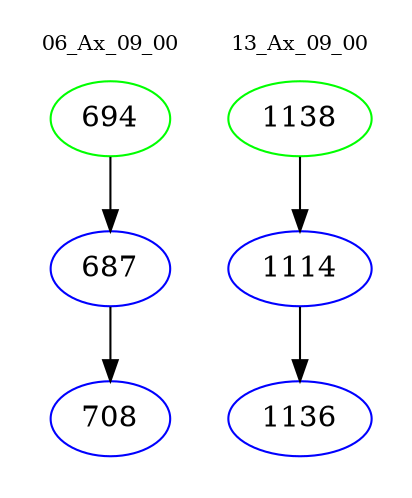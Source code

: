 digraph{
subgraph cluster_0 {
color = white
label = "06_Ax_09_00";
fontsize=10;
T0_694 [label="694", color="green"]
T0_694 -> T0_687 [color="black"]
T0_687 [label="687", color="blue"]
T0_687 -> T0_708 [color="black"]
T0_708 [label="708", color="blue"]
}
subgraph cluster_1 {
color = white
label = "13_Ax_09_00";
fontsize=10;
T1_1138 [label="1138", color="green"]
T1_1138 -> T1_1114 [color="black"]
T1_1114 [label="1114", color="blue"]
T1_1114 -> T1_1136 [color="black"]
T1_1136 [label="1136", color="blue"]
}
}
